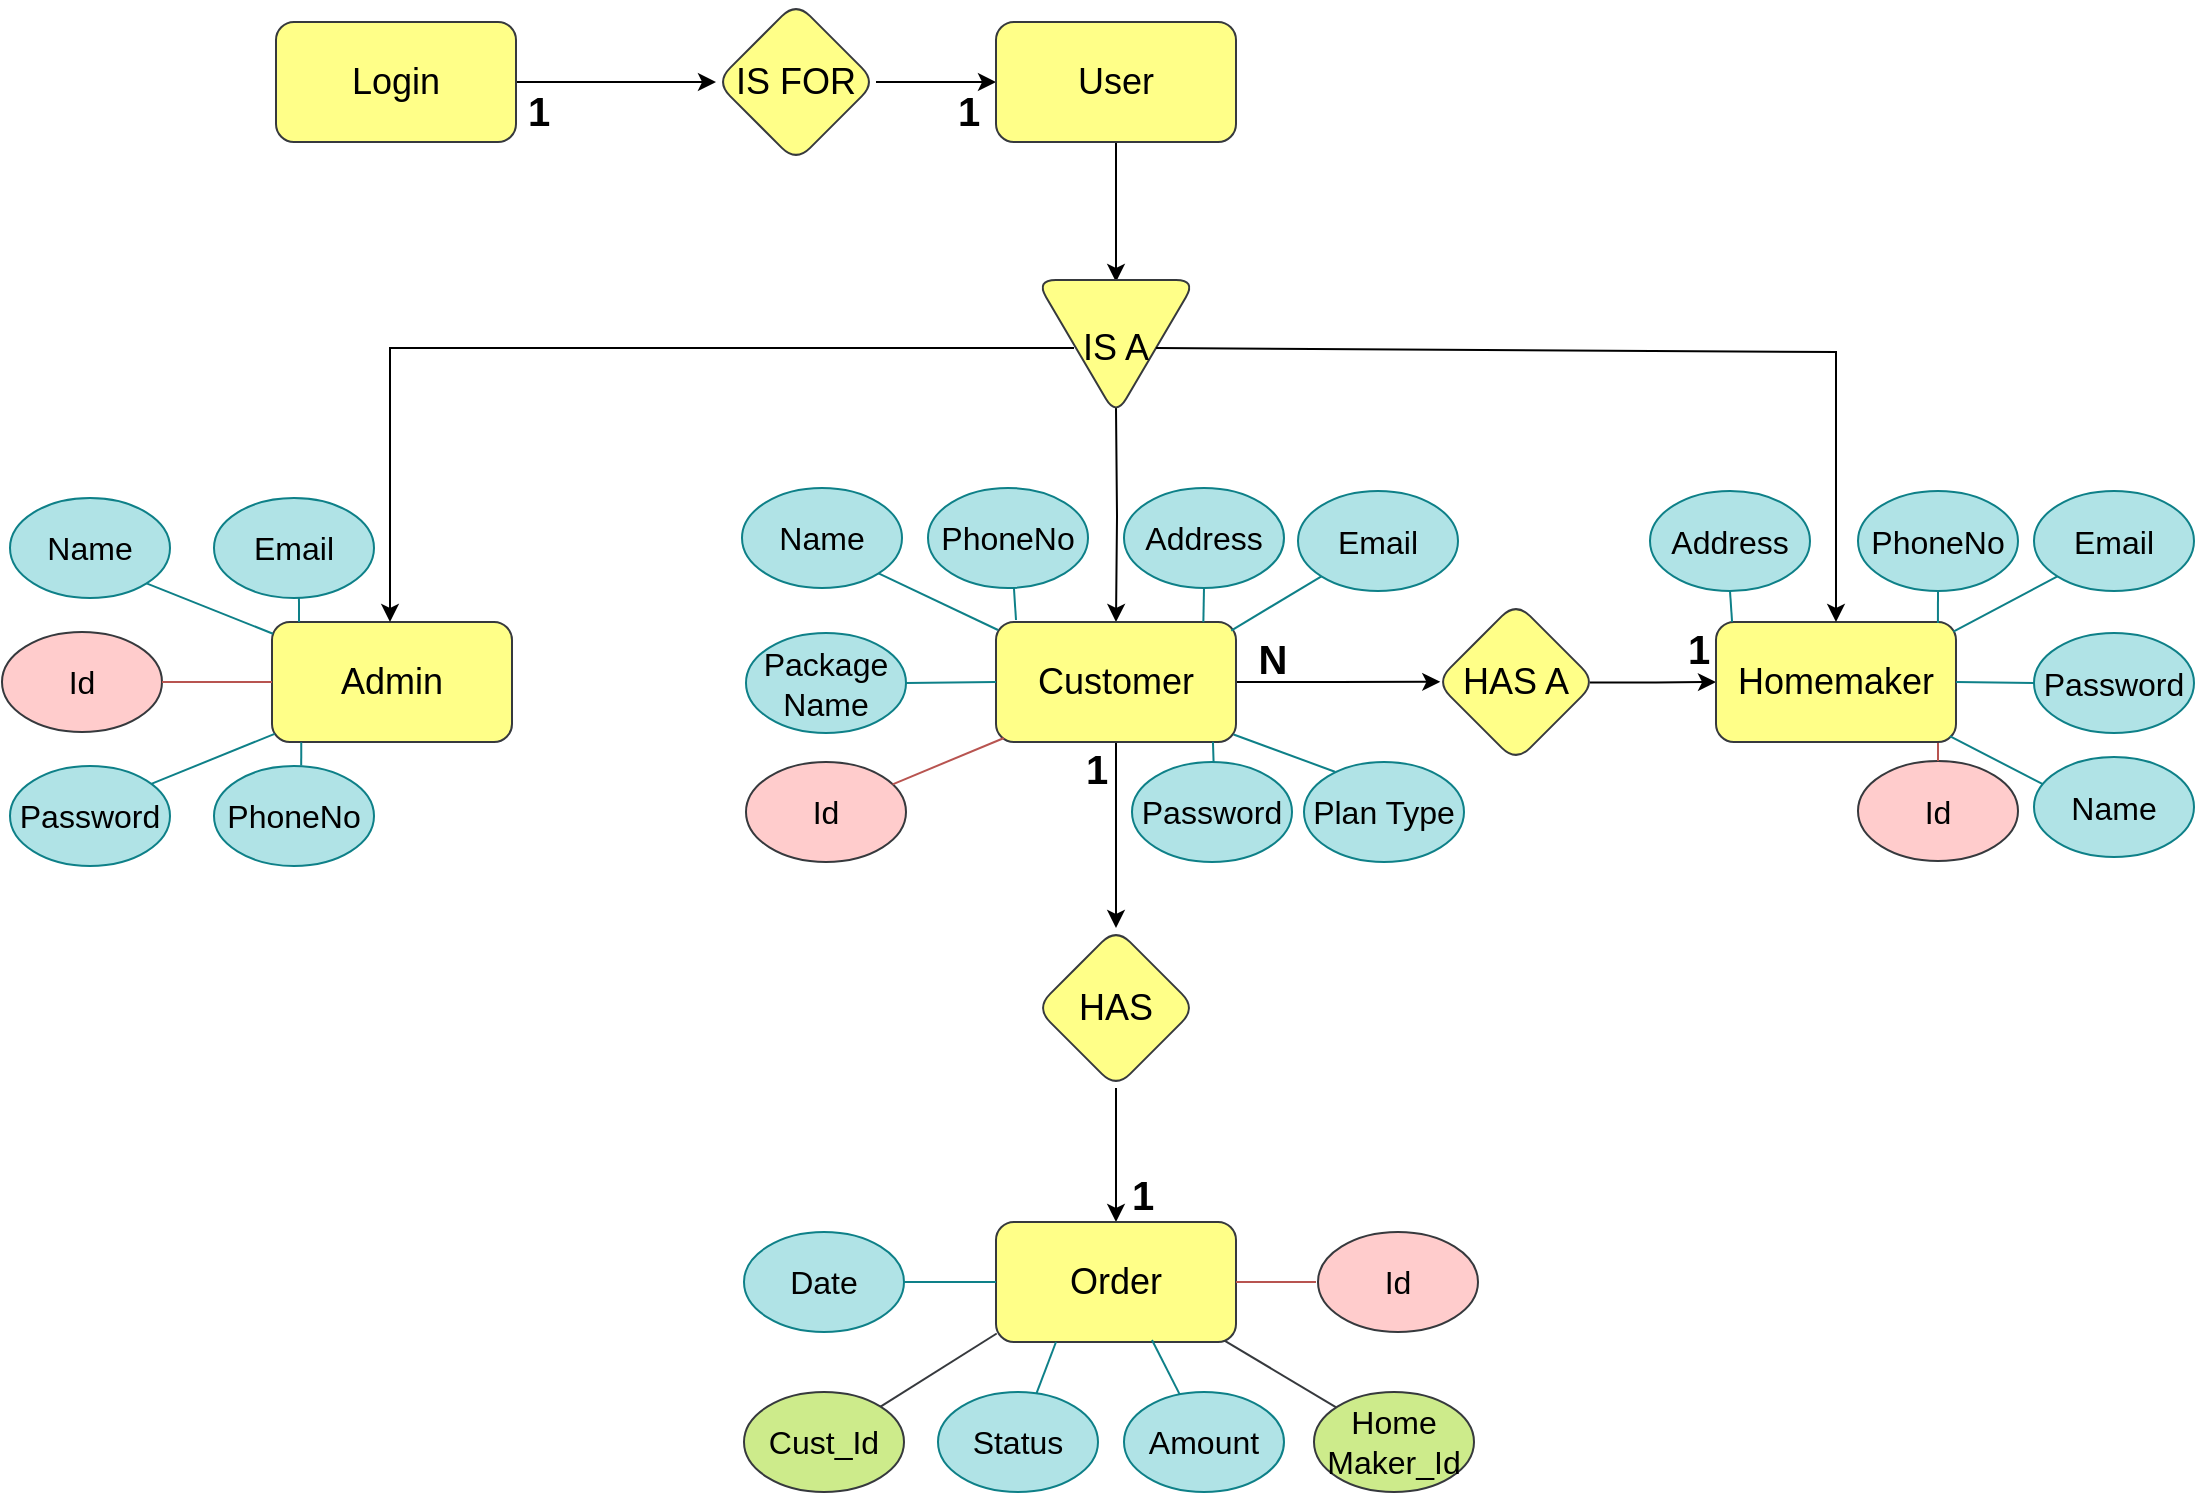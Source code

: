 <mxfile version="20.2.2" type="device" pages="2"><diagram id="JkXnstnetoSb2Hx8hrqR" name="Page-1"><mxGraphModel dx="2233" dy="-848" grid="1" gridSize="10" guides="1" tooltips="1" connect="1" arrows="1" fold="1" page="1" pageScale="1" pageWidth="1654" pageHeight="1169" background="none" math="0" shadow="0"><root><mxCell id="0"/><mxCell id="1" parent="0"/><mxCell id="N98dYamyLF4l_ct5gpq5-1" value="" style="edgeStyle=orthogonalEdgeStyle;rounded=0;orthogonalLoop=1;jettySize=auto;html=1;fontSize=18;" edge="1" parent="1" source="N98dYamyLF4l_ct5gpq5-2" target="N98dYamyLF4l_ct5gpq5-4"><mxGeometry relative="1" as="geometry"/></mxCell><mxCell id="N98dYamyLF4l_ct5gpq5-2" value="&lt;font style=&quot;font-size: 18px;&quot;&gt;Login&lt;/font&gt;" style="rounded=1;whiteSpace=wrap;html=1;fillColor=#ffff88;strokeColor=#36393d;" vertex="1" parent="1"><mxGeometry x="-1230" y="1374" width="120" height="60" as="geometry"/></mxCell><mxCell id="N98dYamyLF4l_ct5gpq5-3" value="" style="edgeStyle=orthogonalEdgeStyle;rounded=0;orthogonalLoop=1;jettySize=auto;html=1;fontSize=18;" edge="1" parent="1" source="N98dYamyLF4l_ct5gpq5-4" target="N98dYamyLF4l_ct5gpq5-6"><mxGeometry relative="1" as="geometry"/></mxCell><mxCell id="N98dYamyLF4l_ct5gpq5-4" value="&lt;font style=&quot;font-size: 18px;&quot;&gt;IS FOR&lt;/font&gt;" style="rhombus;whiteSpace=wrap;html=1;fillColor=#ffff88;strokeColor=#36393d;rounded=1;" vertex="1" parent="1"><mxGeometry x="-1010" y="1364" width="80" height="80" as="geometry"/></mxCell><mxCell id="N98dYamyLF4l_ct5gpq5-5" value="" style="edgeStyle=orthogonalEdgeStyle;rounded=0;orthogonalLoop=1;jettySize=auto;html=1;fontSize=18;" edge="1" parent="1" source="N98dYamyLF4l_ct5gpq5-6"><mxGeometry relative="1" as="geometry"><mxPoint x="-810" y="1504" as="targetPoint"/></mxGeometry></mxCell><mxCell id="N98dYamyLF4l_ct5gpq5-6" value="&lt;font style=&quot;font-size: 18px;&quot;&gt;User&lt;/font&gt;" style="whiteSpace=wrap;html=1;fillColor=#ffff88;strokeColor=#36393d;rounded=1;" vertex="1" parent="1"><mxGeometry x="-870" y="1374" width="120" height="60" as="geometry"/></mxCell><mxCell id="N98dYamyLF4l_ct5gpq5-7" value="" style="edgeStyle=orthogonalEdgeStyle;rounded=0;orthogonalLoop=1;jettySize=auto;html=1;fontSize=18;" edge="1" parent="1" target="N98dYamyLF4l_ct5gpq5-10"><mxGeometry relative="1" as="geometry"><mxPoint x="-810" y="1567" as="sourcePoint"/></mxGeometry></mxCell><mxCell id="N98dYamyLF4l_ct5gpq5-8" value="" style="edgeStyle=orthogonalEdgeStyle;rounded=0;orthogonalLoop=1;jettySize=auto;html=1;fontSize=18;entryX=0.027;entryY=0.499;entryDx=0;entryDy=0;entryPerimeter=0;" edge="1" parent="1" source="N98dYamyLF4l_ct5gpq5-10" target="N98dYamyLF4l_ct5gpq5-12"><mxGeometry relative="1" as="geometry"/></mxCell><mxCell id="N98dYamyLF4l_ct5gpq5-9" value="" style="edgeStyle=orthogonalEdgeStyle;rounded=0;orthogonalLoop=1;jettySize=auto;html=1;fontSize=18;" edge="1" parent="1" source="N98dYamyLF4l_ct5gpq5-10" target="N98dYamyLF4l_ct5gpq5-19"><mxGeometry relative="1" as="geometry"/></mxCell><mxCell id="N98dYamyLF4l_ct5gpq5-10" value="&lt;span style=&quot;font-size: 18px;&quot;&gt;Customer&lt;/span&gt;" style="whiteSpace=wrap;html=1;fillColor=#ffff88;strokeColor=#36393d;rounded=1;" vertex="1" parent="1"><mxGeometry x="-870" y="1674" width="120" height="60" as="geometry"/></mxCell><mxCell id="N98dYamyLF4l_ct5gpq5-11" value="" style="edgeStyle=orthogonalEdgeStyle;rounded=0;orthogonalLoop=1;jettySize=auto;html=1;fontSize=18;exitX=0.962;exitY=0.503;exitDx=0;exitDy=0;exitPerimeter=0;" edge="1" parent="1" source="N98dYamyLF4l_ct5gpq5-12" target="N98dYamyLF4l_ct5gpq5-13"><mxGeometry relative="1" as="geometry"/></mxCell><mxCell id="N98dYamyLF4l_ct5gpq5-12" value="&lt;span style=&quot;font-size: 18px;&quot;&gt;HAS A&lt;/span&gt;" style="rhombus;whiteSpace=wrap;html=1;fillColor=#ffff88;strokeColor=#36393d;rounded=1;" vertex="1" parent="1"><mxGeometry x="-650" y="1664" width="80" height="80" as="geometry"/></mxCell><mxCell id="N98dYamyLF4l_ct5gpq5-13" value="&lt;span style=&quot;font-size: 18px;&quot;&gt;Homemaker&lt;/span&gt;" style="whiteSpace=wrap;html=1;fillColor=#ffff88;strokeColor=#36393d;rounded=1;" vertex="1" parent="1"><mxGeometry x="-510" y="1674" width="120" height="60" as="geometry"/></mxCell><mxCell id="N98dYamyLF4l_ct5gpq5-14" value="&lt;font style=&quot;font-size: 18px;&quot;&gt;Admin&lt;/font&gt;" style="rounded=1;whiteSpace=wrap;html=1;fillColor=#ffff88;strokeColor=#36393d;" vertex="1" parent="1"><mxGeometry x="-1232" y="1674" width="120" height="60" as="geometry"/></mxCell><mxCell id="N98dYamyLF4l_ct5gpq5-15" value="&lt;div style=&quot;text-align: justify;&quot;&gt;&lt;span style=&quot;font-size: 18px; background-color: initial;&quot;&gt;IS A&lt;/span&gt;&lt;/div&gt;" style="triangle;whiteSpace=wrap;html=1;fontSize=12;direction=south;fillColor=#ffff88;strokeColor=#36393d;rounded=1;align=center;" vertex="1" parent="1"><mxGeometry x="-850" y="1503" width="80" height="68" as="geometry"/></mxCell><mxCell id="N98dYamyLF4l_ct5gpq5-16" value="" style="endArrow=classic;html=1;rounded=0;fontSize=18;entryX=0.5;entryY=0;entryDx=0;entryDy=0;exitX=0.5;exitY=1;exitDx=0;exitDy=0;" edge="1" parent="1"><mxGeometry width="50" height="50" relative="1" as="geometry"><mxPoint x="-831" y="1537" as="sourcePoint"/><mxPoint x="-1173" y="1674" as="targetPoint"/><Array as="points"><mxPoint x="-1173" y="1537"/></Array></mxGeometry></mxCell><mxCell id="N98dYamyLF4l_ct5gpq5-17" value="" style="endArrow=classic;html=1;rounded=0;fontSize=18;exitX=0.5;exitY=0;exitDx=0;exitDy=0;entryX=0.5;entryY=0;entryDx=0;entryDy=0;" edge="1" parent="1" source="N98dYamyLF4l_ct5gpq5-15" target="N98dYamyLF4l_ct5gpq5-13"><mxGeometry width="50" height="50" relative="1" as="geometry"><mxPoint x="-831" y="1678" as="sourcePoint"/><mxPoint x="-440" y="1672" as="targetPoint"/><Array as="points"><mxPoint x="-450" y="1539"/></Array></mxGeometry></mxCell><mxCell id="N98dYamyLF4l_ct5gpq5-18" value="" style="edgeStyle=orthogonalEdgeStyle;rounded=0;orthogonalLoop=1;jettySize=auto;html=1;fontSize=18;" edge="1" parent="1" source="N98dYamyLF4l_ct5gpq5-19" target="N98dYamyLF4l_ct5gpq5-20"><mxGeometry relative="1" as="geometry"/></mxCell><mxCell id="N98dYamyLF4l_ct5gpq5-19" value="&lt;span style=&quot;font-size: 18px;&quot;&gt;HAS&lt;/span&gt;" style="rhombus;whiteSpace=wrap;html=1;fillColor=#ffff88;strokeColor=#36393d;rounded=1;" vertex="1" parent="1"><mxGeometry x="-850" y="1827" width="80" height="80" as="geometry"/></mxCell><mxCell id="N98dYamyLF4l_ct5gpq5-20" value="&lt;span style=&quot;font-size: 18px;&quot;&gt;Order&lt;/span&gt;" style="whiteSpace=wrap;html=1;fillColor=#ffff88;strokeColor=#36393d;rounded=1;" vertex="1" parent="1"><mxGeometry x="-870" y="1974" width="120" height="60" as="geometry"/></mxCell><mxCell id="N98dYamyLF4l_ct5gpq5-21" value="Name" style="ellipse;whiteSpace=wrap;html=1;fontSize=16;fillColor=#b0e3e6;strokeColor=#0e8088;fillStyle=solid;" vertex="1" parent="1"><mxGeometry x="-1363" y="1612" width="80" height="50" as="geometry"/></mxCell><mxCell id="N98dYamyLF4l_ct5gpq5-22" value="Password" style="ellipse;whiteSpace=wrap;html=1;fontSize=16;fillColor=#b0e3e6;strokeColor=#0e8088;fillStyle=solid;" vertex="1" parent="1"><mxGeometry x="-1363" y="1746" width="80" height="50" as="geometry"/></mxCell><mxCell id="N98dYamyLF4l_ct5gpq5-23" value="Id" style="ellipse;whiteSpace=wrap;html=1;fontSize=16;fillColor=#ffcccc;strokeColor=#36393d;" vertex="1" parent="1"><mxGeometry x="-1367" y="1679" width="80" height="50" as="geometry"/></mxCell><mxCell id="N98dYamyLF4l_ct5gpq5-24" value="PhoneNo" style="ellipse;whiteSpace=wrap;html=1;fontSize=16;fillColor=#b0e3e6;strokeColor=#0e8088;fillStyle=solid;" vertex="1" parent="1"><mxGeometry x="-1261" y="1746" width="80" height="50" as="geometry"/></mxCell><mxCell id="N98dYamyLF4l_ct5gpq5-25" value="Email" style="ellipse;whiteSpace=wrap;html=1;fontSize=16;fillColor=#b0e3e6;strokeColor=#0e8088;fillStyle=solid;" vertex="1" parent="1"><mxGeometry x="-1261" y="1612" width="80" height="50" as="geometry"/></mxCell><mxCell id="N98dYamyLF4l_ct5gpq5-26" value="" style="endArrow=none;html=1;rounded=0;fontSize=12;startSize=14;endSize=14;exitX=1;exitY=0.5;exitDx=0;exitDy=0;strokeColor=#b85450;fillColor=#f8cecc;gradientColor=#ea6b66;entryX=0;entryY=0.5;entryDx=0;entryDy=0;" edge="1" parent="1" source="N98dYamyLF4l_ct5gpq5-23" target="N98dYamyLF4l_ct5gpq5-14"><mxGeometry width="50" height="50" relative="1" as="geometry"><mxPoint x="-1272" y="1704" as="sourcePoint"/><mxPoint x="-1234" y="1703" as="targetPoint"/><Array as="points"/></mxGeometry></mxCell><mxCell id="N98dYamyLF4l_ct5gpq5-27" value="" style="endArrow=none;html=1;rounded=0;fontSize=12;startSize=14;endSize=14;entryX=0.883;entryY=0.179;entryDx=0;entryDy=0;fillColor=#b0e3e6;strokeColor=#0e8088;entryPerimeter=0;exitX=0.011;exitY=0.932;exitDx=0;exitDy=0;exitPerimeter=0;" edge="1" parent="1" source="N98dYamyLF4l_ct5gpq5-14" target="N98dYamyLF4l_ct5gpq5-22"><mxGeometry width="50" height="50" relative="1" as="geometry"><mxPoint x="-1273.32" y="1732.58" as="sourcePoint"/><mxPoint x="-1093" y="1707" as="targetPoint"/><Array as="points"/></mxGeometry></mxCell><mxCell id="N98dYamyLF4l_ct5gpq5-28" value="" style="endArrow=none;html=1;rounded=0;fontSize=12;startSize=14;endSize=14;exitX=1;exitY=1;exitDx=0;exitDy=0;entryX=0.004;entryY=0.098;entryDx=0;entryDy=0;fillColor=#b0e3e6;strokeColor=#0e8088;entryPerimeter=0;" edge="1" parent="1" source="N98dYamyLF4l_ct5gpq5-21" target="N98dYamyLF4l_ct5gpq5-14"><mxGeometry width="50" height="50" relative="1" as="geometry"><mxPoint x="-1334" y="1682" as="sourcePoint"/><mxPoint x="-1274" y="1682.0" as="targetPoint"/><Array as="points"/></mxGeometry></mxCell><mxCell id="N98dYamyLF4l_ct5gpq5-29" value="" style="endArrow=none;html=1;rounded=0;fontSize=12;startSize=14;endSize=14;exitX=0.531;exitY=0.999;exitDx=0;exitDy=0;fillColor=#b0e3e6;strokeColor=#0e8088;entryX=0.196;entryY=0.006;entryDx=0;entryDy=0;entryPerimeter=0;exitPerimeter=0;" edge="1" parent="1" source="N98dYamyLF4l_ct5gpq5-25"><mxGeometry width="50" height="50" relative="1" as="geometry"><mxPoint x="-1230" y="1659.64" as="sourcePoint"/><mxPoint x="-1218.48" y="1674" as="targetPoint"/><Array as="points"/></mxGeometry></mxCell><mxCell id="N98dYamyLF4l_ct5gpq5-30" value="" style="endArrow=none;html=1;rounded=0;fontSize=12;startSize=14;endSize=14;exitX=0.122;exitY=1.003;exitDx=0;exitDy=0;fillColor=#b0e3e6;strokeColor=#0e8088;exitPerimeter=0;entryX=0.545;entryY=-0.006;entryDx=0;entryDy=0;entryPerimeter=0;" edge="1" parent="1" source="N98dYamyLF4l_ct5gpq5-14" target="N98dYamyLF4l_ct5gpq5-24"><mxGeometry width="50" height="50" relative="1" as="geometry"><mxPoint x="-1211.44" y="1736.48" as="sourcePoint"/><mxPoint x="-1218" y="1745" as="targetPoint"/></mxGeometry></mxCell><mxCell id="N98dYamyLF4l_ct5gpq5-31" value="Date" style="ellipse;whiteSpace=wrap;html=1;fontSize=16;fillColor=#b0e3e6;strokeColor=#0e8088;" vertex="1" parent="1"><mxGeometry x="-996" y="1979" width="80" height="50" as="geometry"/></mxCell><mxCell id="N98dYamyLF4l_ct5gpq5-32" value="Id" style="ellipse;whiteSpace=wrap;html=1;fontSize=16;fillColor=#ffcccc;strokeColor=#36393d;" vertex="1" parent="1"><mxGeometry x="-709" y="1979" width="80" height="50" as="geometry"/></mxCell><mxCell id="N98dYamyLF4l_ct5gpq5-33" value="Home Maker_Id" style="ellipse;whiteSpace=wrap;html=1;fontSize=16;fillColor=#cdeb8b;strokeColor=#36393d;" vertex="1" parent="1"><mxGeometry x="-711" y="2059" width="80" height="50" as="geometry"/></mxCell><mxCell id="N98dYamyLF4l_ct5gpq5-34" value="Status" style="ellipse;whiteSpace=wrap;html=1;fontSize=16;fillColor=#b0e3e6;strokeColor=#0e8088;" vertex="1" parent="1"><mxGeometry x="-899" y="2059" width="80" height="50" as="geometry"/></mxCell><mxCell id="N98dYamyLF4l_ct5gpq5-35" value="Amount" style="ellipse;whiteSpace=wrap;html=1;fontSize=16;fillColor=#b0e3e6;strokeColor=#0e8088;" vertex="1" parent="1"><mxGeometry x="-806" y="2059" width="80" height="50" as="geometry"/></mxCell><mxCell id="N98dYamyLF4l_ct5gpq5-36" value="Cust_Id" style="ellipse;whiteSpace=wrap;html=1;fontSize=16;fillColor=#cdeb8b;strokeColor=#36393d;" vertex="1" parent="1"><mxGeometry x="-996" y="2059" width="80" height="50" as="geometry"/></mxCell><mxCell id="N98dYamyLF4l_ct5gpq5-37" value="" style="endArrow=none;html=1;rounded=0;fontSize=12;startSize=14;endSize=14;strokeColor=#b85450;fillColor=#f8cecc;gradientColor=#ea6b66;" edge="1" parent="1"><mxGeometry width="50" height="50" relative="1" as="geometry"><mxPoint x="-710" y="2004" as="sourcePoint"/><mxPoint x="-750" y="2004" as="targetPoint"/><Array as="points"/></mxGeometry></mxCell><mxCell id="N98dYamyLF4l_ct5gpq5-38" value="" style="endArrow=none;html=1;rounded=0;fontSize=12;startSize=14;endSize=14;exitX=0.952;exitY=0.988;exitDx=0;exitDy=0;exitPerimeter=0;fillColor=#cdeb8b;strokeColor=#36393d;" edge="1" parent="1" source="N98dYamyLF4l_ct5gpq5-20" target="N98dYamyLF4l_ct5gpq5-33"><mxGeometry width="50" height="50" relative="1" as="geometry"><mxPoint x="-762.12" y="2032.68" as="sourcePoint"/><mxPoint x="-689" y="2005.0" as="targetPoint"/><Array as="points"/></mxGeometry></mxCell><mxCell id="N98dYamyLF4l_ct5gpq5-39" value="" style="endArrow=none;html=1;rounded=0;fontSize=12;startSize=14;endSize=14;exitX=1;exitY=0.5;exitDx=0;exitDy=0;entryX=0;entryY=0.5;entryDx=0;entryDy=0;fillColor=#b0e3e6;strokeColor=#0e8088;" edge="1" parent="1" source="N98dYamyLF4l_ct5gpq5-31"><mxGeometry width="50" height="50" relative="1" as="geometry"><mxPoint x="-941.497" y="1962.54" as="sourcePoint"/><mxPoint x="-870" y="2004" as="targetPoint"/><Array as="points"/></mxGeometry></mxCell><mxCell id="N98dYamyLF4l_ct5gpq5-40" value="" style="endArrow=none;html=1;rounded=0;fontSize=12;startSize=14;endSize=14;exitX=1;exitY=0;exitDx=0;exitDy=0;fillColor=#cdeb8b;strokeColor=#36393d;entryX=0.003;entryY=0.929;entryDx=0;entryDy=0;entryPerimeter=0;" edge="1" parent="1" source="N98dYamyLF4l_ct5gpq5-36" target="N98dYamyLF4l_ct5gpq5-20"><mxGeometry width="50" height="50" relative="1" as="geometry"><mxPoint x="-821.549" y="1935.573" as="sourcePoint"/><mxPoint x="-874.68" y="2033.4" as="targetPoint"/><Array as="points"/></mxGeometry></mxCell><mxCell id="N98dYamyLF4l_ct5gpq5-41" value="" style="endArrow=none;html=1;rounded=0;fontSize=12;startSize=14;endSize=14;fillColor=#b0e3e6;strokeColor=#0e8088;exitX=0.25;exitY=1;exitDx=0;exitDy=0;" edge="1" parent="1" source="N98dYamyLF4l_ct5gpq5-20" target="N98dYamyLF4l_ct5gpq5-34"><mxGeometry width="50" height="50" relative="1" as="geometry"><mxPoint x="-841.8" y="2036.1" as="sourcePoint"/><mxPoint x="-785" y="1924" as="targetPoint"/></mxGeometry></mxCell><mxCell id="N98dYamyLF4l_ct5gpq5-42" value="" style="endArrow=none;html=1;rounded=0;fontSize=12;startSize=14;endSize=14;exitX=0.65;exitY=0.983;exitDx=0;exitDy=0;exitPerimeter=0;fillColor=#b0e3e6;strokeColor=#0e8088;" edge="1" parent="1" target="N98dYamyLF4l_ct5gpq5-35"><mxGeometry width="50" height="50" relative="1" as="geometry"><mxPoint x="-792.0" y="2032.98" as="sourcePoint"/><mxPoint x="-800" y="1954" as="targetPoint"/></mxGeometry></mxCell><mxCell id="N98dYamyLF4l_ct5gpq5-43" value="Name" style="ellipse;whiteSpace=wrap;html=1;fontSize=16;fillColor=#b0e3e6;strokeColor=#0e8088;" vertex="1" parent="1"><mxGeometry x="-351" y="1741.5" width="80" height="50" as="geometry"/></mxCell><mxCell id="N98dYamyLF4l_ct5gpq5-44" value="Password" style="ellipse;whiteSpace=wrap;html=1;fontSize=16;fillColor=#b0e3e6;strokeColor=#0e8088;" vertex="1" parent="1"><mxGeometry x="-351" y="1679.5" width="80" height="50" as="geometry"/></mxCell><mxCell id="N98dYamyLF4l_ct5gpq5-45" value="Id" style="ellipse;whiteSpace=wrap;html=1;fontSize=16;fillColor=#ffcccc;strokeColor=#36393d;" vertex="1" parent="1"><mxGeometry x="-439" y="1743.5" width="80" height="50" as="geometry"/></mxCell><mxCell id="N98dYamyLF4l_ct5gpq5-46" value="PhoneNo" style="ellipse;whiteSpace=wrap;html=1;fontSize=16;fillColor=#b0e3e6;strokeColor=#0e8088;" vertex="1" parent="1"><mxGeometry x="-439" y="1608.5" width="80" height="50" as="geometry"/></mxCell><mxCell id="N98dYamyLF4l_ct5gpq5-47" value="Email" style="ellipse;whiteSpace=wrap;html=1;fontSize=16;fillColor=#b0e3e6;strokeColor=#0e8088;" vertex="1" parent="1"><mxGeometry x="-351" y="1608.5" width="80" height="50" as="geometry"/></mxCell><mxCell id="N98dYamyLF4l_ct5gpq5-48" value="" style="endArrow=none;html=1;rounded=0;fontSize=12;startSize=14;endSize=14;fillColor=#f8cecc;gradientColor=#ea6b66;strokeColor=#b85450;" edge="1" parent="1" source="N98dYamyLF4l_ct5gpq5-45"><mxGeometry width="50" height="50" relative="1" as="geometry"><mxPoint x="-555" y="1753.5" as="sourcePoint"/><mxPoint x="-399.0" y="1734.5" as="targetPoint"/><Array as="points"/></mxGeometry></mxCell><mxCell id="N98dYamyLF4l_ct5gpq5-49" value="" style="endArrow=none;html=1;rounded=0;fontSize=12;startSize=14;endSize=14;exitX=1;exitY=0.5;exitDx=0;exitDy=0;entryX=0;entryY=0.5;entryDx=0;entryDy=0;fillColor=#b0e3e6;strokeColor=#0e8088;exitPerimeter=0;" edge="1" parent="1" source="N98dYamyLF4l_ct5gpq5-13" target="N98dYamyLF4l_ct5gpq5-44"><mxGeometry width="50" height="50" relative="1" as="geometry"><mxPoint x="-389" y="1704.5" as="sourcePoint"/><mxPoint x="-329" y="1704.5" as="targetPoint"/><Array as="points"/></mxGeometry></mxCell><mxCell id="N98dYamyLF4l_ct5gpq5-50" value="" style="endArrow=none;html=1;rounded=0;fontSize=12;startSize=14;endSize=14;exitX=0.055;exitY=0.271;exitDx=0;exitDy=0;fillColor=#b0e3e6;strokeColor=#0e8088;exitPerimeter=0;entryX=0.974;entryY=0.96;entryDx=0;entryDy=0;entryPerimeter=0;" edge="1" parent="1" source="N98dYamyLF4l_ct5gpq5-43"><mxGeometry width="50" height="50" relative="1" as="geometry"><mxPoint x="-570" y="1679.5" as="sourcePoint"/><mxPoint x="-393.12" y="1731.1" as="targetPoint"/><Array as="points"/></mxGeometry></mxCell><mxCell id="N98dYamyLF4l_ct5gpq5-51" value="" style="endArrow=none;html=1;rounded=0;fontSize=12;startSize=14;endSize=14;exitX=0;exitY=1;exitDx=0;exitDy=0;entryX=0.989;entryY=0.08;entryDx=0;entryDy=0;fillColor=#b0e3e6;strokeColor=#0e8088;entryPerimeter=0;" edge="1" parent="1" source="N98dYamyLF4l_ct5gpq5-47" target="N98dYamyLF4l_ct5gpq5-13"><mxGeometry width="50" height="50" relative="1" as="geometry"><mxPoint x="-461.549" y="1635.073" as="sourcePoint"/><mxPoint x="-390" y="1678.5" as="targetPoint"/><Array as="points"/></mxGeometry></mxCell><mxCell id="N98dYamyLF4l_ct5gpq5-52" value="" style="endArrow=none;html=1;rounded=0;fontSize=12;startSize=14;endSize=14;entryX=0.5;entryY=1;entryDx=0;entryDy=0;exitX=0.883;exitY=0.017;exitDx=0;exitDy=0;exitPerimeter=0;fillColor=#b0e3e6;strokeColor=#0e8088;" edge="1" parent="1" target="N98dYamyLF4l_ct5gpq5-46"><mxGeometry width="50" height="50" relative="1" as="geometry"><mxPoint x="-399.04" y="1674.52" as="sourcePoint"/><mxPoint x="-420" y="1623.5" as="targetPoint"/></mxGeometry></mxCell><mxCell id="N98dYamyLF4l_ct5gpq5-53" value="Address" style="ellipse;whiteSpace=wrap;html=1;fontSize=16;fillColor=#b0e3e6;strokeColor=#0e8088;" vertex="1" parent="1"><mxGeometry x="-543" y="1608.5" width="80" height="50" as="geometry"/></mxCell><mxCell id="N98dYamyLF4l_ct5gpq5-54" value="" style="endArrow=none;html=1;rounded=0;fontSize=12;startSize=14;endSize=14;entryX=0.5;entryY=1;entryDx=0;entryDy=0;exitX=0.067;exitY=0;exitDx=0;exitDy=0;exitPerimeter=0;fillColor=#b0e3e6;strokeColor=#0e8088;" edge="1" parent="1" source="N98dYamyLF4l_ct5gpq5-13" target="N98dYamyLF4l_ct5gpq5-53"><mxGeometry width="50" height="50" relative="1" as="geometry"><mxPoint x="-498" y="1674.52" as="sourcePoint"/><mxPoint x="-497.96" y="1643.5" as="targetPoint"/></mxGeometry></mxCell><mxCell id="N98dYamyLF4l_ct5gpq5-55" value="&lt;b&gt;&lt;font style=&quot;font-size: 20px;&quot;&gt;1&lt;/font&gt;&lt;/b&gt;" style="text;html=1;align=center;verticalAlign=middle;resizable=0;points=[];autosize=1;strokeColor=none;fillColor=none;fontSize=18;fontFamily=Helvetica;fontColor=default;" vertex="1" parent="1"><mxGeometry x="-534" y="1669.5" width="29" height="37" as="geometry"/></mxCell><mxCell id="N98dYamyLF4l_ct5gpq5-56" value="Name" style="ellipse;whiteSpace=wrap;html=1;fontSize=16;fillColor=#b0e3e6;strokeColor=#0e8088;" vertex="1" parent="1"><mxGeometry x="-997" y="1607" width="80" height="50" as="geometry"/></mxCell><mxCell id="N98dYamyLF4l_ct5gpq5-57" value="Password" style="ellipse;whiteSpace=wrap;html=1;fontSize=16;fillColor=#b0e3e6;strokeColor=#0e8088;" vertex="1" parent="1"><mxGeometry x="-802" y="1744" width="80" height="50" as="geometry"/></mxCell><mxCell id="N98dYamyLF4l_ct5gpq5-58" value="Id" style="ellipse;whiteSpace=wrap;html=1;fontSize=16;fillColor=#ffcccc;strokeColor=#36393d;" vertex="1" parent="1"><mxGeometry x="-995" y="1744" width="80" height="50" as="geometry"/></mxCell><mxCell id="N98dYamyLF4l_ct5gpq5-59" value="PhoneNo" style="ellipse;whiteSpace=wrap;html=1;fontSize=16;fillColor=#b0e3e6;strokeColor=#0e8088;" vertex="1" parent="1"><mxGeometry x="-904" y="1607" width="80" height="50" as="geometry"/></mxCell><mxCell id="N98dYamyLF4l_ct5gpq5-60" value="Email" style="ellipse;whiteSpace=wrap;html=1;fontSize=16;fillColor=#b0e3e6;strokeColor=#0e8088;" vertex="1" parent="1"><mxGeometry x="-719" y="1608.5" width="80" height="50" as="geometry"/></mxCell><mxCell id="N98dYamyLF4l_ct5gpq5-61" value="" style="endArrow=none;html=1;rounded=0;fontSize=12;startSize=14;endSize=14;strokeColor=#b85450;fillColor=#f8cecc;gradientColor=#ea6b66;" edge="1" parent="1" source="N98dYamyLF4l_ct5gpq5-58"><mxGeometry width="50" height="50" relative="1" as="geometry"><mxPoint x="-915" y="1752" as="sourcePoint"/><mxPoint x="-866" y="1732" as="targetPoint"/><Array as="points"/></mxGeometry></mxCell><mxCell id="N98dYamyLF4l_ct5gpq5-62" value="" style="endArrow=none;html=1;rounded=0;fontSize=12;startSize=14;endSize=14;entryX=0.51;entryY=0.008;entryDx=0;entryDy=0;exitX=0.904;exitY=0.998;exitDx=0;exitDy=0;fillColor=#b0e3e6;strokeColor=#0e8088;entryPerimeter=0;exitPerimeter=0;" edge="1" parent="1" source="N98dYamyLF4l_ct5gpq5-10" target="N98dYamyLF4l_ct5gpq5-57"><mxGeometry width="50" height="50" relative="1" as="geometry"><mxPoint x="-775" y="1732" as="sourcePoint"/><mxPoint x="-684" y="1703" as="targetPoint"/><Array as="points"/></mxGeometry></mxCell><mxCell id="N98dYamyLF4l_ct5gpq5-63" value="" style="endArrow=none;html=1;rounded=0;fontSize=12;startSize=14;endSize=14;exitX=1;exitY=1;exitDx=0;exitDy=0;fillColor=#b0e3e6;strokeColor=#0e8088;" edge="1" parent="1" source="N98dYamyLF4l_ct5gpq5-56"><mxGeometry width="50" height="50" relative="1" as="geometry"><mxPoint x="-925" y="1678" as="sourcePoint"/><mxPoint x="-869" y="1678" as="targetPoint"/><Array as="points"/></mxGeometry></mxCell><mxCell id="N98dYamyLF4l_ct5gpq5-64" value="" style="endArrow=none;html=1;rounded=0;fontSize=12;startSize=14;endSize=14;exitX=0;exitY=1;exitDx=0;exitDy=0;entryX=0.98;entryY=0.071;entryDx=0;entryDy=0;fillColor=#b0e3e6;strokeColor=#0e8088;entryPerimeter=0;" edge="1" parent="1" source="N98dYamyLF4l_ct5gpq5-60" target="N98dYamyLF4l_ct5gpq5-10"><mxGeometry width="50" height="50" relative="1" as="geometry"><mxPoint x="-816.549" y="1633.573" as="sourcePoint"/><mxPoint x="-745" y="1677" as="targetPoint"/><Array as="points"/></mxGeometry></mxCell><mxCell id="N98dYamyLF4l_ct5gpq5-65" value="" style="endArrow=none;html=1;rounded=0;fontSize=12;startSize=14;endSize=14;entryX=0.537;entryY=1;entryDx=0;entryDy=0;fillColor=#b0e3e6;strokeColor=#0e8088;entryPerimeter=0;" edge="1" parent="1" target="N98dYamyLF4l_ct5gpq5-59"><mxGeometry width="50" height="50" relative="1" as="geometry"><mxPoint x="-860" y="1673" as="sourcePoint"/><mxPoint x="-780" y="1622" as="targetPoint"/></mxGeometry></mxCell><mxCell id="N98dYamyLF4l_ct5gpq5-66" value="" style="endArrow=none;html=1;rounded=0;fontSize=12;startSize=14;endSize=14;exitX=0.5;exitY=1;exitDx=0;exitDy=0;entryX=0.864;entryY=0.001;entryDx=0;entryDy=0;fillColor=#b0e3e6;strokeColor=#0e8088;entryPerimeter=0;" edge="1" parent="1" source="N98dYamyLF4l_ct5gpq5-67" target="N98dYamyLF4l_ct5gpq5-10"><mxGeometry width="50" height="50" relative="1" as="geometry"><mxPoint x="-848.0" y="1638.02" as="sourcePoint"/><mxPoint x="-777.05" y="1672" as="targetPoint"/><Array as="points"/></mxGeometry></mxCell><mxCell id="N98dYamyLF4l_ct5gpq5-67" value="Address" style="ellipse;whiteSpace=wrap;html=1;fontSize=16;fillColor=#b0e3e6;strokeColor=#0e8088;" vertex="1" parent="1"><mxGeometry x="-806" y="1607" width="80" height="50" as="geometry"/></mxCell><mxCell id="N98dYamyLF4l_ct5gpq5-68" value="Package Name" style="ellipse;whiteSpace=wrap;html=1;fontSize=16;fillColor=#b0e3e6;strokeColor=#0e8088;" vertex="1" parent="1"><mxGeometry x="-995" y="1679.5" width="80" height="50" as="geometry"/></mxCell><mxCell id="N98dYamyLF4l_ct5gpq5-69" value="Plan Type" style="ellipse;whiteSpace=wrap;html=1;fontSize=16;fillColor=#b0e3e6;strokeColor=#0e8088;" vertex="1" parent="1"><mxGeometry x="-716" y="1744" width="80" height="50" as="geometry"/></mxCell><mxCell id="N98dYamyLF4l_ct5gpq5-70" value="" style="endArrow=none;html=1;rounded=0;fontSize=12;startSize=14;endSize=14;exitX=1;exitY=0.5;exitDx=0;exitDy=0;entryX=0;entryY=0.5;entryDx=0;entryDy=0;fillColor=#b0e3e6;strokeColor=#0e8088;" edge="1" parent="1" source="N98dYamyLF4l_ct5gpq5-68" target="N98dYamyLF4l_ct5gpq5-10"><mxGeometry width="50" height="50" relative="1" as="geometry"><mxPoint x="-936.581" y="1657.003" as="sourcePoint"/><mxPoint x="-865.12" y="1697.92" as="targetPoint"/><Array as="points"/></mxGeometry></mxCell><mxCell id="N98dYamyLF4l_ct5gpq5-71" value="" style="endArrow=none;html=1;rounded=0;fontSize=12;startSize=14;endSize=14;exitX=0.99;exitY=0.938;exitDx=0;exitDy=0;entryX=0.193;entryY=0.097;entryDx=0;entryDy=0;fillColor=#b0e3e6;strokeColor=#0e8088;exitPerimeter=0;entryPerimeter=0;" edge="1" parent="1" source="N98dYamyLF4l_ct5gpq5-10" target="N98dYamyLF4l_ct5gpq5-69"><mxGeometry width="50" height="50" relative="1" as="geometry"><mxPoint x="-747.64" y="1728.34" as="sourcePoint"/><mxPoint x="-642" y="1758.5" as="targetPoint"/><Array as="points"/></mxGeometry></mxCell><mxCell id="N98dYamyLF4l_ct5gpq5-72" value="&lt;b&gt;&lt;font style=&quot;font-size: 20px;&quot;&gt;1&lt;/font&gt;&lt;/b&gt;" style="text;html=1;align=center;verticalAlign=middle;resizable=0;points=[];autosize=1;strokeColor=none;fillColor=none;fontSize=18;fontFamily=Helvetica;fontColor=default;" vertex="1" parent="1"><mxGeometry x="-835" y="1729" width="29" height="37" as="geometry"/></mxCell><mxCell id="N98dYamyLF4l_ct5gpq5-73" value="&lt;font style=&quot;font-size: 20px;&quot;&gt;&lt;b style=&quot;&quot;&gt;N&lt;/b&gt;&lt;/font&gt;" style="text;html=1;align=center;verticalAlign=middle;resizable=0;points=[];autosize=1;strokeColor=none;fillColor=none;fontSize=18;fontFamily=Helvetica;fontColor=default;" vertex="1" parent="1"><mxGeometry x="-748" y="1674" width="32" height="37" as="geometry"/></mxCell><mxCell id="N98dYamyLF4l_ct5gpq5-74" value="&lt;b&gt;&lt;font style=&quot;font-size: 20px;&quot;&gt;1&lt;/font&gt;&lt;/b&gt;" style="text;html=1;align=center;verticalAlign=middle;resizable=0;points=[];autosize=1;strokeColor=none;fillColor=none;fontSize=18;fontFamily=Helvetica;fontColor=default;" vertex="1" parent="1"><mxGeometry x="-812" y="1942" width="29" height="37" as="geometry"/></mxCell><mxCell id="N98dYamyLF4l_ct5gpq5-75" value="&lt;b&gt;&lt;font style=&quot;font-size: 20px;&quot;&gt;1&lt;/font&gt;&lt;/b&gt;" style="text;html=1;align=center;verticalAlign=middle;resizable=0;points=[];autosize=1;strokeColor=none;fillColor=none;fontSize=18;fontFamily=Helvetica;fontColor=default;" vertex="1" parent="1"><mxGeometry x="-1114" y="1400" width="29" height="37" as="geometry"/></mxCell><mxCell id="N98dYamyLF4l_ct5gpq5-76" value="&lt;b&gt;&lt;font style=&quot;font-size: 20px;&quot;&gt;1&lt;/font&gt;&lt;/b&gt;" style="text;html=1;align=center;verticalAlign=middle;resizable=0;points=[];autosize=1;strokeColor=none;fillColor=none;fontSize=18;fontFamily=Helvetica;fontColor=default;" vertex="1" parent="1"><mxGeometry x="-899" y="1400" width="29" height="37" as="geometry"/></mxCell></root></mxGraphModel></diagram><diagram id="vUdFW_gXRHuDPnSaQKE5" name="Page-2"><mxGraphModel dx="3390" dy="964" grid="1" gridSize="10" guides="1" tooltips="1" connect="1" arrows="1" fold="1" page="1" pageScale="1" pageWidth="1654" pageHeight="1169" math="0" shadow="0"><root><mxCell id="0"/><mxCell id="1" parent="0"/><mxCell id="9s4ghmZELazp5h0auVeM-1" value="" style="edgeStyle=orthogonalEdgeStyle;rounded=0;orthogonalLoop=1;jettySize=auto;html=1;fontFamily=Helvetica;fontSize=16;fontColor=default;startArrow=none;startFill=0;endArrow=none;endFill=0;entryX=0.496;entryY=0.042;entryDx=0;entryDy=0;entryPerimeter=0;" edge="1" parent="1" source="9s4ghmZELazp5h0auVeM-3" target="9s4ghmZELazp5h0auVeM-57"><mxGeometry relative="1" as="geometry"/></mxCell><mxCell id="9s4ghmZELazp5h0auVeM-2" value="" style="edgeStyle=orthogonalEdgeStyle;rounded=0;orthogonalLoop=1;jettySize=auto;html=1;fontFamily=Helvetica;fontSize=16;fontColor=default;startArrow=none;startFill=0;endArrow=none;endFill=0;" edge="1" parent="1" source="9s4ghmZELazp5h0auVeM-3" target="9s4ghmZELazp5h0auVeM-60"><mxGeometry relative="1" as="geometry"/></mxCell><mxCell id="9s4ghmZELazp5h0auVeM-3" value="&lt;font style=&quot;font-size: 18px;&quot;&gt;Customer&lt;/font&gt;" style="rounded=1;whiteSpace=wrap;html=1;fillColor=#ffff88;strokeColor=#36393d;" vertex="1" parent="1"><mxGeometry x="-892" y="303" width="120" height="60" as="geometry"/></mxCell><mxCell id="9s4ghmZELazp5h0auVeM-4" value="Name" style="ellipse;whiteSpace=wrap;html=1;fontSize=16;fillColor=#b0e3e6;strokeColor=#0e8088;" vertex="1" parent="1"><mxGeometry x="-1032" y="223" width="80" height="50" as="geometry"/></mxCell><mxCell id="9s4ghmZELazp5h0auVeM-5" value="Password" style="ellipse;whiteSpace=wrap;html=1;fontSize=16;fillColor=#b0e3e6;strokeColor=#0e8088;" vertex="1" parent="1"><mxGeometry x="-821" y="392" width="80" height="50" as="geometry"/></mxCell><mxCell id="9s4ghmZELazp5h0auVeM-6" value="Id" style="ellipse;whiteSpace=wrap;html=1;fontSize=16;fillColor=#ffcccc;strokeColor=#36393d;" vertex="1" parent="1"><mxGeometry x="-1027" y="363" width="80" height="50" as="geometry"/></mxCell><mxCell id="9s4ghmZELazp5h0auVeM-7" value="PhoneNo" style="ellipse;whiteSpace=wrap;html=1;fontSize=16;fillColor=#b0e3e6;strokeColor=#0e8088;" vertex="1" parent="1"><mxGeometry x="-930" y="223" width="80" height="50" as="geometry"/></mxCell><mxCell id="9s4ghmZELazp5h0auVeM-8" value="Email" style="ellipse;whiteSpace=wrap;html=1;fontSize=16;fillColor=#b0e3e6;strokeColor=#0e8088;" vertex="1" parent="1"><mxGeometry x="-722" y="223" width="80" height="50" as="geometry"/></mxCell><mxCell id="9s4ghmZELazp5h0auVeM-9" value="" style="endArrow=none;html=1;rounded=0;fontSize=12;startSize=14;endSize=14;exitX=1;exitY=0.5;exitDx=0;exitDy=0;entryX=0.015;entryY=0.949;entryDx=0;entryDy=0;entryPerimeter=0;strokeColor=#b85450;fillColor=#f8cecc;gradientColor=#ea6b66;" edge="1" parent="1" source="9s4ghmZELazp5h0auVeM-6" target="9s4ghmZELazp5h0auVeM-3"><mxGeometry width="50" height="50" relative="1" as="geometry"><mxPoint x="-942" y="383" as="sourcePoint"/><mxPoint x="-892" y="333" as="targetPoint"/><Array as="points"/></mxGeometry></mxCell><mxCell id="9s4ghmZELazp5h0auVeM-10" value="" style="endArrow=none;html=1;rounded=0;fontSize=12;startSize=14;endSize=14;entryX=0.306;entryY=0.027;entryDx=0;entryDy=0;exitX=0.75;exitY=1;exitDx=0;exitDy=0;fillColor=#b0e3e6;strokeColor=#0e8088;entryPerimeter=0;" edge="1" parent="1" source="9s4ghmZELazp5h0auVeM-3" target="9s4ghmZELazp5h0auVeM-5"><mxGeometry width="50" height="50" relative="1" as="geometry"><mxPoint x="-771" y="363" as="sourcePoint"/><mxPoint x="-711" y="334.0" as="targetPoint"/><Array as="points"/></mxGeometry></mxCell><mxCell id="9s4ghmZELazp5h0auVeM-11" value="" style="endArrow=none;html=1;rounded=0;fontSize=12;startSize=14;endSize=14;exitX=1;exitY=1;exitDx=0;exitDy=0;entryX=0;entryY=0.5;entryDx=0;entryDy=0;fillColor=#b0e3e6;strokeColor=#0e8088;" edge="1" parent="1" source="9s4ghmZELazp5h0auVeM-4"><mxGeometry width="50" height="50" relative="1" as="geometry"><mxPoint x="-952" y="309.0" as="sourcePoint"/><mxPoint x="-892" y="309.0" as="targetPoint"/><Array as="points"/></mxGeometry></mxCell><mxCell id="9s4ghmZELazp5h0auVeM-12" value="" style="endArrow=none;html=1;rounded=0;fontSize=12;startSize=14;endSize=14;exitX=0;exitY=1;exitDx=0;exitDy=0;entryX=0;entryY=0.5;entryDx=0;entryDy=0;fillColor=#b0e3e6;strokeColor=#0e8088;" edge="1" parent="1" source="9s4ghmZELazp5h0auVeM-8"><mxGeometry width="50" height="50" relative="1" as="geometry"><mxPoint x="-843.549" y="264.573" as="sourcePoint"/><mxPoint x="-772" y="308" as="targetPoint"/><Array as="points"/></mxGeometry></mxCell><mxCell id="9s4ghmZELazp5h0auVeM-13" value="" style="endArrow=none;html=1;rounded=0;fontSize=12;startSize=14;endSize=14;entryX=0.5;entryY=1;entryDx=0;entryDy=0;fillColor=#b0e3e6;strokeColor=#0e8088;exitX=0.185;exitY=0.014;exitDx=0;exitDy=0;exitPerimeter=0;" edge="1" parent="1" source="9s4ghmZELazp5h0auVeM-3" target="9s4ghmZELazp5h0auVeM-7"><mxGeometry width="50" height="50" relative="1" as="geometry"><mxPoint x="-857" y="303" as="sourcePoint"/><mxPoint x="-807" y="253" as="targetPoint"/></mxGeometry></mxCell><mxCell id="9s4ghmZELazp5h0auVeM-14" value="&lt;font style=&quot;font-size: 18px;&quot;&gt;HomeMaker&lt;/font&gt;" style="rounded=1;whiteSpace=wrap;html=1;fillColor=#ffff88;strokeColor=#36393d;" vertex="1" parent="1"><mxGeometry x="-522" y="552" width="120" height="60" as="geometry"/></mxCell><mxCell id="9s4ghmZELazp5h0auVeM-15" value="Name" style="ellipse;whiteSpace=wrap;html=1;fontSize=16;fillColor=#b0e3e6;strokeColor=#0e8088;" vertex="1" parent="1"><mxGeometry x="-352" y="633" width="80" height="50" as="geometry"/></mxCell><mxCell id="9s4ghmZELazp5h0auVeM-16" value="Password" style="ellipse;whiteSpace=wrap;html=1;fontSize=16;fillColor=#b0e3e6;strokeColor=#0e8088;" vertex="1" parent="1"><mxGeometry x="-352" y="558" width="80" height="50" as="geometry"/></mxCell><mxCell id="9s4ghmZELazp5h0auVeM-17" value="Id" style="ellipse;whiteSpace=wrap;html=1;fontSize=16;fillColor=#ffcccc;strokeColor=#36393d;" vertex="1" parent="1"><mxGeometry x="-456" y="643" width="80" height="50" as="geometry"/></mxCell><mxCell id="9s4ghmZELazp5h0auVeM-18" value="PhoneNo" style="ellipse;whiteSpace=wrap;html=1;fontSize=16;fillColor=#b0e3e6;strokeColor=#0e8088;" vertex="1" parent="1"><mxGeometry x="-456" y="472" width="80" height="50" as="geometry"/></mxCell><mxCell id="9s4ghmZELazp5h0auVeM-19" value="Email" style="ellipse;whiteSpace=wrap;html=1;fontSize=16;fillColor=#b0e3e6;strokeColor=#0e8088;" vertex="1" parent="1"><mxGeometry x="-352" y="472" width="80" height="50" as="geometry"/></mxCell><mxCell id="9s4ghmZELazp5h0auVeM-20" value="" style="endArrow=none;html=1;rounded=0;fontSize=12;startSize=14;endSize=14;fillColor=#f8cecc;gradientColor=#ea6b66;strokeColor=#b85450;" edge="1" parent="1" source="9s4ghmZELazp5h0auVeM-17"><mxGeometry width="50" height="50" relative="1" as="geometry"><mxPoint x="-572" y="632" as="sourcePoint"/><mxPoint x="-416" y="613.0" as="targetPoint"/><Array as="points"/></mxGeometry></mxCell><mxCell id="9s4ghmZELazp5h0auVeM-21" value="" style="endArrow=none;html=1;rounded=0;fontSize=12;startSize=14;endSize=14;exitX=1;exitY=0.5;exitDx=0;exitDy=0;entryX=0;entryY=0.5;entryDx=0;entryDy=0;fillColor=#b0e3e6;strokeColor=#0e8088;" edge="1" parent="1" target="9s4ghmZELazp5h0auVeM-16"><mxGeometry width="50" height="50" relative="1" as="geometry"><mxPoint x="-401" y="583.0" as="sourcePoint"/><mxPoint x="-341" y="583.0" as="targetPoint"/><Array as="points"/></mxGeometry></mxCell><mxCell id="9s4ghmZELazp5h0auVeM-22" value="" style="endArrow=none;html=1;rounded=0;fontSize=12;startSize=14;endSize=14;exitX=0.055;exitY=0.271;exitDx=0;exitDy=0;fillColor=#b0e3e6;strokeColor=#0e8088;exitPerimeter=0;entryX=0.974;entryY=0.96;entryDx=0;entryDy=0;entryPerimeter=0;" edge="1" parent="1" source="9s4ghmZELazp5h0auVeM-15" target="9s4ghmZELazp5h0auVeM-14"><mxGeometry width="50" height="50" relative="1" as="geometry"><mxPoint x="-582" y="558.0" as="sourcePoint"/><mxPoint x="-396" y="613" as="targetPoint"/><Array as="points"/></mxGeometry></mxCell><mxCell id="9s4ghmZELazp5h0auVeM-23" value="" style="endArrow=none;html=1;rounded=0;fontSize=12;startSize=14;endSize=14;exitX=0;exitY=1;exitDx=0;exitDy=0;entryX=0;entryY=0.5;entryDx=0;entryDy=0;fillColor=#b0e3e6;strokeColor=#0e8088;" edge="1" parent="1" source="9s4ghmZELazp5h0auVeM-19"><mxGeometry width="50" height="50" relative="1" as="geometry"><mxPoint x="-473.549" y="513.573" as="sourcePoint"/><mxPoint x="-402" y="557" as="targetPoint"/><Array as="points"/></mxGeometry></mxCell><mxCell id="9s4ghmZELazp5h0auVeM-24" value="" style="endArrow=none;html=1;rounded=0;fontSize=12;startSize=14;endSize=14;entryX=0.5;entryY=1;entryDx=0;entryDy=0;exitX=0.883;exitY=0.017;exitDx=0;exitDy=0;exitPerimeter=0;fillColor=#b0e3e6;strokeColor=#0e8088;" edge="1" parent="1" source="9s4ghmZELazp5h0auVeM-14" target="9s4ghmZELazp5h0auVeM-18"><mxGeometry width="50" height="50" relative="1" as="geometry"><mxPoint x="-487" y="552" as="sourcePoint"/><mxPoint x="-437" y="502" as="targetPoint"/></mxGeometry></mxCell><mxCell id="9s4ghmZELazp5h0auVeM-25" value="Date" style="ellipse;whiteSpace=wrap;html=1;fontSize=16;fillColor=#b0e3e6;strokeColor=#0e8088;" vertex="1" parent="1"><mxGeometry x="-1034" y="760.46" width="80" height="50" as="geometry"/></mxCell><mxCell id="9s4ghmZELazp5h0auVeM-26" value="Id" style="ellipse;whiteSpace=wrap;html=1;fontSize=16;fillColor=#ffcccc;strokeColor=#36393d;" vertex="1" parent="1"><mxGeometry x="-722" y="760.46" width="80" height="50" as="geometry"/></mxCell><mxCell id="9s4ghmZELazp5h0auVeM-27" value="&lt;font style=&quot;font-size: 18px;&quot;&gt;Admin&lt;/font&gt;" style="rounded=1;whiteSpace=wrap;html=1;fillColor=#ffff88;strokeColor=#36393d;" vertex="1" parent="1"><mxGeometry x="-517" y="300" width="120" height="60" as="geometry"/></mxCell><mxCell id="9s4ghmZELazp5h0auVeM-28" value="Name" style="ellipse;whiteSpace=wrap;html=1;fontSize=16;fillColor=#b0e3e6;strokeColor=#0e8088;fillStyle=solid;" vertex="1" parent="1"><mxGeometry x="-597" y="220" width="80" height="50" as="geometry"/></mxCell><mxCell id="9s4ghmZELazp5h0auVeM-29" value="Password" style="ellipse;whiteSpace=wrap;html=1;fontSize=16;fillColor=#b0e3e6;strokeColor=#0e8088;fillStyle=solid;" vertex="1" parent="1"><mxGeometry x="-372" y="306" width="80" height="50" as="geometry"/></mxCell><mxCell id="9s4ghmZELazp5h0auVeM-30" value="Id" style="ellipse;whiteSpace=wrap;html=1;fontSize=16;fillColor=#ffcccc;strokeColor=#36393d;" vertex="1" parent="1"><mxGeometry x="-618" y="305" width="80" height="50" as="geometry"/></mxCell><mxCell id="9s4ghmZELazp5h0auVeM-31" value="PhoneNo" style="ellipse;whiteSpace=wrap;html=1;fontSize=16;fillColor=#b0e3e6;strokeColor=#0e8088;fillStyle=solid;" vertex="1" parent="1"><mxGeometry x="-497" y="220" width="80" height="50" as="geometry"/></mxCell><mxCell id="9s4ghmZELazp5h0auVeM-32" value="Email" style="ellipse;whiteSpace=wrap;html=1;fontSize=16;fillColor=#b0e3e6;strokeColor=#0e8088;fillStyle=solid;" vertex="1" parent="1"><mxGeometry x="-385" y="220" width="80" height="50" as="geometry"/></mxCell><mxCell id="9s4ghmZELazp5h0auVeM-33" value="" style="endArrow=none;html=1;rounded=0;fontSize=12;startSize=14;endSize=14;exitX=1;exitY=0.5;exitDx=0;exitDy=0;entryX=0;entryY=0.5;entryDx=0;entryDy=0;strokeColor=#b85450;fillColor=#f8cecc;gradientColor=#ea6b66;" edge="1" parent="1" source="9s4ghmZELazp5h0auVeM-30" target="9s4ghmZELazp5h0auVeM-27"><mxGeometry width="50" height="50" relative="1" as="geometry"><mxPoint x="-567" y="380" as="sourcePoint"/><mxPoint x="-517" y="330" as="targetPoint"/><Array as="points"/></mxGeometry></mxCell><mxCell id="9s4ghmZELazp5h0auVeM-34" value="" style="endArrow=none;html=1;rounded=0;fontSize=12;startSize=14;endSize=14;exitX=1;exitY=0.5;exitDx=0;exitDy=0;entryX=0;entryY=0.5;entryDx=0;entryDy=0;fillColor=#b0e3e6;strokeColor=#0e8088;" edge="1" parent="1" target="9s4ghmZELazp5h0auVeM-29"><mxGeometry width="50" height="50" relative="1" as="geometry"><mxPoint x="-396" y="331.0" as="sourcePoint"/><mxPoint x="-336" y="331.0" as="targetPoint"/><Array as="points"/></mxGeometry></mxCell><mxCell id="9s4ghmZELazp5h0auVeM-35" value="" style="endArrow=none;html=1;rounded=0;fontSize=12;startSize=14;endSize=14;exitX=1;exitY=1;exitDx=0;exitDy=0;entryX=0;entryY=0.5;entryDx=0;entryDy=0;fillColor=#b0e3e6;strokeColor=#0e8088;" edge="1" parent="1" source="9s4ghmZELazp5h0auVeM-28"><mxGeometry width="50" height="50" relative="1" as="geometry"><mxPoint x="-577" y="306.0" as="sourcePoint"/><mxPoint x="-517" y="306.0" as="targetPoint"/><Array as="points"/></mxGeometry></mxCell><mxCell id="9s4ghmZELazp5h0auVeM-36" value="" style="endArrow=none;html=1;rounded=0;fontSize=12;startSize=14;endSize=14;exitX=0;exitY=1;exitDx=0;exitDy=0;entryX=0;entryY=0.5;entryDx=0;entryDy=0;fillColor=#b0e3e6;strokeColor=#0e8088;" edge="1" parent="1" source="9s4ghmZELazp5h0auVeM-32"><mxGeometry width="50" height="50" relative="1" as="geometry"><mxPoint x="-468.549" y="261.573" as="sourcePoint"/><mxPoint x="-397" y="305" as="targetPoint"/><Array as="points"/></mxGeometry></mxCell><mxCell id="9s4ghmZELazp5h0auVeM-37" value="" style="endArrow=none;html=1;rounded=0;fontSize=12;startSize=14;endSize=14;entryX=0.5;entryY=1;entryDx=0;entryDy=0;exitX=0.5;exitY=0;exitDx=0;exitDy=0;fillColor=#b0e3e6;strokeColor=#0e8088;" edge="1" parent="1" source="9s4ghmZELazp5h0auVeM-27" target="9s4ghmZELazp5h0auVeM-31"><mxGeometry width="50" height="50" relative="1" as="geometry"><mxPoint x="-482" y="300" as="sourcePoint"/><mxPoint x="-432" y="250" as="targetPoint"/></mxGeometry></mxCell><mxCell id="9s4ghmZELazp5h0auVeM-38" value="" style="endArrow=none;html=1;rounded=0;fontSize=12;startSize=14;endSize=14;exitX=0.5;exitY=1;exitDx=0;exitDy=0;entryX=0;entryY=0.5;entryDx=0;entryDy=0;fillColor=#b0e3e6;strokeColor=#0e8088;" edge="1" parent="1" source="9s4ghmZELazp5h0auVeM-49"><mxGeometry width="50" height="50" relative="1" as="geometry"><mxPoint x="-875.0" y="269.02" as="sourcePoint"/><mxPoint x="-804.05" y="303" as="targetPoint"/><Array as="points"/></mxGeometry></mxCell><mxCell id="9s4ghmZELazp5h0auVeM-39" value="Home Maker_Id" style="ellipse;whiteSpace=wrap;html=1;fontSize=16;fillColor=#cdeb8b;strokeColor=#36393d;" vertex="1" parent="1"><mxGeometry x="-724" y="869.46" width="80" height="50" as="geometry"/></mxCell><mxCell id="9s4ghmZELazp5h0auVeM-40" value="Status" style="ellipse;whiteSpace=wrap;html=1;fontSize=16;fillColor=#b0e3e6;strokeColor=#0e8088;" vertex="1" parent="1"><mxGeometry x="-924" y="869.46" width="80" height="50" as="geometry"/></mxCell><mxCell id="9s4ghmZELazp5h0auVeM-41" value="Amount" style="ellipse;whiteSpace=wrap;html=1;fontSize=16;fillColor=#b0e3e6;strokeColor=#0e8088;" vertex="1" parent="1"><mxGeometry x="-824" y="869.46" width="80" height="50" as="geometry"/></mxCell><mxCell id="9s4ghmZELazp5h0auVeM-42" value="Cust_Id" style="ellipse;whiteSpace=wrap;html=1;fontSize=16;fillColor=#cdeb8b;strokeColor=#36393d;" vertex="1" parent="1"><mxGeometry x="-1034" y="869.46" width="80" height="50" as="geometry"/></mxCell><mxCell id="9s4ghmZELazp5h0auVeM-43" value="" style="endArrow=none;html=1;rounded=0;fontSize=12;startSize=14;endSize=14;strokeColor=#b85450;fillColor=#f8cecc;gradientColor=#ea6b66;entryX=1;entryY=0.5;entryDx=0;entryDy=0;" edge="1" parent="1" target="9s4ghmZELazp5h0auVeM-58"><mxGeometry width="50" height="50" relative="1" as="geometry"><mxPoint x="-714" y="785" as="sourcePoint"/><mxPoint x="-763" y="785.46" as="targetPoint"/><Array as="points"/></mxGeometry></mxCell><mxCell id="9s4ghmZELazp5h0auVeM-44" value="" style="endArrow=none;html=1;rounded=0;fontSize=12;startSize=14;endSize=14;exitX=0.974;exitY=0.978;exitDx=0;exitDy=0;exitPerimeter=0;fillColor=#cdeb8b;strokeColor=#36393d;" edge="1" parent="1" source="9s4ghmZELazp5h0auVeM-58" target="9s4ghmZELazp5h0auVeM-39"><mxGeometry width="50" height="50" relative="1" as="geometry"><mxPoint x="-768.04" y="814.44" as="sourcePoint"/><mxPoint x="-702" y="786.46" as="targetPoint"/><Array as="points"/></mxGeometry></mxCell><mxCell id="9s4ghmZELazp5h0auVeM-45" value="" style="endArrow=none;html=1;rounded=0;fontSize=12;startSize=14;endSize=14;exitX=1;exitY=0.5;exitDx=0;exitDy=0;entryX=0;entryY=0.5;entryDx=0;entryDy=0;fillColor=#b0e3e6;strokeColor=#0e8088;" edge="1" parent="1" source="9s4ghmZELazp5h0auVeM-25"><mxGeometry width="50" height="50" relative="1" as="geometry"><mxPoint x="-954.497" y="744.0" as="sourcePoint"/><mxPoint x="-883.0" y="785.46" as="targetPoint"/><Array as="points"/></mxGeometry></mxCell><mxCell id="9s4ghmZELazp5h0auVeM-46" value="" style="endArrow=none;html=1;rounded=0;fontSize=12;startSize=14;endSize=14;exitX=1;exitY=0;exitDx=0;exitDy=0;fillColor=#cdeb8b;strokeColor=#36393d;entryX=0.036;entryY=0.99;entryDx=0;entryDy=0;entryPerimeter=0;" edge="1" parent="1" source="9s4ghmZELazp5h0auVeM-42" target="9s4ghmZELazp5h0auVeM-58"><mxGeometry width="50" height="50" relative="1" as="geometry"><mxPoint x="-834.549" y="717.033" as="sourcePoint"/><mxPoint x="-878.92" y="813.48" as="targetPoint"/><Array as="points"/></mxGeometry></mxCell><mxCell id="9s4ghmZELazp5h0auVeM-47" value="" style="endArrow=none;html=1;rounded=0;fontSize=12;startSize=14;endSize=14;fillColor=#b0e3e6;strokeColor=#0e8088;exitX=0.31;exitY=1.035;exitDx=0;exitDy=0;exitPerimeter=0;" edge="1" parent="1" source="9s4ghmZELazp5h0auVeM-58" target="9s4ghmZELazp5h0auVeM-40"><mxGeometry width="50" height="50" relative="1" as="geometry"><mxPoint x="-836.765" y="815.46" as="sourcePoint"/><mxPoint x="-798" y="705.46" as="targetPoint"/></mxGeometry></mxCell><mxCell id="9s4ghmZELazp5h0auVeM-48" value="" style="endArrow=none;html=1;rounded=0;fontSize=12;startSize=14;endSize=14;exitX=0.65;exitY=0.983;exitDx=0;exitDy=0;exitPerimeter=0;fillColor=#b0e3e6;strokeColor=#0e8088;" edge="1" parent="1" target="9s4ghmZELazp5h0auVeM-41"><mxGeometry width="50" height="50" relative="1" as="geometry"><mxPoint x="-805" y="814.44" as="sourcePoint"/><mxPoint x="-813" y="735.46" as="targetPoint"/></mxGeometry></mxCell><mxCell id="9s4ghmZELazp5h0auVeM-49" value="Address" style="ellipse;whiteSpace=wrap;html=1;fontSize=16;fillColor=#b0e3e6;strokeColor=#0e8088;" vertex="1" parent="1"><mxGeometry x="-835" y="223" width="80" height="50" as="geometry"/></mxCell><mxCell id="9s4ghmZELazp5h0auVeM-50" value="Package Name" style="ellipse;whiteSpace=wrap;html=1;fontSize=16;fillColor=#b0e3e6;strokeColor=#0e8088;" vertex="1" parent="1"><mxGeometry x="-1032" y="303" width="80" height="50" as="geometry"/></mxCell><mxCell id="9s4ghmZELazp5h0auVeM-51" value="Plan Type" style="ellipse;whiteSpace=wrap;html=1;fontSize=16;fillColor=#b0e3e6;strokeColor=#0e8088;" vertex="1" parent="1"><mxGeometry x="-724" y="393" width="80" height="50" as="geometry"/></mxCell><mxCell id="9s4ghmZELazp5h0auVeM-52" value="" style="endArrow=none;html=1;rounded=0;fontSize=12;startSize=14;endSize=14;exitX=1;exitY=0.5;exitDx=0;exitDy=0;entryX=-0.001;entryY=0.432;entryDx=0;entryDy=0;fillColor=#b0e3e6;strokeColor=#0e8088;entryPerimeter=0;" edge="1" parent="1" source="9s4ghmZELazp5h0auVeM-50" target="9s4ghmZELazp5h0auVeM-3"><mxGeometry width="50" height="50" relative="1" as="geometry"><mxPoint x="-963.581" y="288.003" as="sourcePoint"/><mxPoint x="-892" y="331.41" as="targetPoint"/><Array as="points"/></mxGeometry></mxCell><mxCell id="9s4ghmZELazp5h0auVeM-53" value="" style="endArrow=none;html=1;rounded=0;fontSize=12;startSize=14;endSize=14;exitX=0.978;exitY=0.939;exitDx=0;exitDy=0;entryX=0.333;entryY=0.049;entryDx=0;entryDy=0;fillColor=#b0e3e6;strokeColor=#0e8088;exitPerimeter=0;entryPerimeter=0;" edge="1" parent="1" source="9s4ghmZELazp5h0auVeM-3" target="9s4ghmZELazp5h0auVeM-51"><mxGeometry width="50" height="50" relative="1" as="geometry"><mxPoint x="-659.95" y="359.5" as="sourcePoint"/><mxPoint x="-669" y="389.5" as="targetPoint"/><Array as="points"/></mxGeometry></mxCell><mxCell id="9s4ghmZELazp5h0auVeM-54" value="Address" style="ellipse;whiteSpace=wrap;html=1;fontSize=16;fillColor=#b0e3e6;strokeColor=#0e8088;" vertex="1" parent="1"><mxGeometry x="-560" y="472" width="80" height="50" as="geometry"/></mxCell><mxCell id="9s4ghmZELazp5h0auVeM-55" value="" style="endArrow=none;html=1;rounded=0;fontSize=12;startSize=14;endSize=14;entryX=0.5;entryY=1;entryDx=0;entryDy=0;exitX=0.883;exitY=0.017;exitDx=0;exitDy=0;exitPerimeter=0;fillColor=#b0e3e6;strokeColor=#0e8088;" edge="1" parent="1"><mxGeometry width="50" height="50" relative="1" as="geometry"><mxPoint x="-515" y="553.02" as="sourcePoint"/><mxPoint x="-514.96" y="522" as="targetPoint"/></mxGeometry></mxCell><mxCell id="9s4ghmZELazp5h0auVeM-56" value="" style="edgeStyle=orthogonalEdgeStyle;rounded=0;orthogonalLoop=1;jettySize=auto;html=1;fontFamily=Helvetica;fontSize=16;fontColor=default;startArrow=none;startFill=0;endArrow=none;endFill=0;exitX=0.5;exitY=0.957;exitDx=0;exitDy=0;exitPerimeter=0;" edge="1" parent="1" source="9s4ghmZELazp5h0auVeM-57" target="9s4ghmZELazp5h0auVeM-58"><mxGeometry relative="1" as="geometry"/></mxCell><mxCell id="9s4ghmZELazp5h0auVeM-57" value="&lt;font style=&quot;font-size: 18px;&quot;&gt;HAS&lt;/font&gt;" style="rhombus;whiteSpace=wrap;html=1;fillColor=#ffff88;strokeColor=#36393d;rounded=1;" vertex="1" parent="1"><mxGeometry x="-872" y="542" width="80" height="80" as="geometry"/></mxCell><mxCell id="9s4ghmZELazp5h0auVeM-58" value="&lt;span style=&quot;font-size: 18px;&quot;&gt;Order&lt;/span&gt;" style="whiteSpace=wrap;html=1;fillColor=#ffff88;strokeColor=#36393d;rounded=1;" vertex="1" parent="1"><mxGeometry x="-892" y="755.46" width="120" height="60" as="geometry"/></mxCell><mxCell id="9s4ghmZELazp5h0auVeM-59" value="" style="edgeStyle=orthogonalEdgeStyle;rounded=0;orthogonalLoop=1;jettySize=auto;html=1;fontFamily=Helvetica;fontSize=16;fontColor=default;startArrow=none;startFill=0;endArrow=none;endFill=0;" edge="1" parent="1" source="9s4ghmZELazp5h0auVeM-60" target="9s4ghmZELazp5h0auVeM-61"><mxGeometry relative="1" as="geometry"/></mxCell><mxCell id="9s4ghmZELazp5h0auVeM-60" value="&lt;font style=&quot;font-size: 18px;&quot;&gt;HAS&lt;/font&gt;" style="rhombus;whiteSpace=wrap;html=1;fillColor=#ffff88;strokeColor=#36393d;rounded=1;" vertex="1" parent="1"><mxGeometry x="-674" y="542" width="80" height="80" as="geometry"/></mxCell><mxCell id="9s4ghmZELazp5h0auVeM-61" value="&lt;font style=&quot;font-size: 18px;&quot;&gt;Homemaker&lt;/font&gt;" style="whiteSpace=wrap;html=1;fillColor=#ffff88;strokeColor=#36393d;rounded=1;" vertex="1" parent="1"><mxGeometry x="-522" y="552" width="120" height="60" as="geometry"/></mxCell><mxCell id="9s4ghmZELazp5h0auVeM-62" value="&lt;b&gt;&lt;font style=&quot;font-size: 20px;&quot;&gt;1&lt;/font&gt;&lt;/b&gt;" style="text;html=1;align=center;verticalAlign=middle;resizable=0;points=[];autosize=1;strokeColor=none;fillColor=none;fontSize=18;fontFamily=Helvetica;fontColor=default;" vertex="1" parent="1"><mxGeometry x="-858" y="356" width="29" height="37" as="geometry"/></mxCell><mxCell id="9s4ghmZELazp5h0auVeM-63" value="&lt;font style=&quot;font-size: 21px;&quot;&gt;&lt;b style=&quot;&quot;&gt;N&lt;/b&gt;&lt;/font&gt;" style="text;html=1;align=center;verticalAlign=middle;resizable=0;points=[];autosize=1;strokeColor=none;fillColor=none;fontSize=18;fontFamily=Helvetica;fontColor=default;" vertex="1" parent="1"><mxGeometry x="-860" y="722.46" width="33" height="38" as="geometry"/></mxCell><mxCell id="9s4ghmZELazp5h0auVeM-64" value="&lt;font style=&quot;font-size: 20px;&quot;&gt;&lt;b style=&quot;&quot;&gt;N&lt;/b&gt;&lt;/font&gt;" style="text;html=1;align=center;verticalAlign=middle;resizable=0;points=[];autosize=1;strokeColor=none;fillColor=none;fontSize=18;fontFamily=Helvetica;fontColor=default;" vertex="1" parent="1"><mxGeometry x="-775" y="305" width="32" height="37" as="geometry"/></mxCell><mxCell id="9s4ghmZELazp5h0auVeM-65" value="&lt;b&gt;&lt;font style=&quot;font-size: 20px;&quot;&gt;1&lt;/font&gt;&lt;/b&gt;" style="text;html=1;align=center;verticalAlign=middle;resizable=0;points=[];autosize=1;strokeColor=none;fillColor=none;fontSize=18;fontFamily=Helvetica;fontColor=default;" vertex="1" parent="1"><mxGeometry x="-551" y="548" width="29" height="37" as="geometry"/></mxCell><mxCell id="9s4ghmZELazp5h0auVeM-66" value="" style="edgeStyle=orthogonalEdgeStyle;rounded=0;orthogonalLoop=1;jettySize=auto;html=1;fontSize=18;entryX=0.499;entryY=0.047;entryDx=0;entryDy=0;entryPerimeter=0;" edge="1" parent="1" source="9s4ghmZELazp5h0auVeM-67" target="9s4ghmZELazp5h0auVeM-69"><mxGeometry relative="1" as="geometry"/></mxCell><mxCell id="9s4ghmZELazp5h0auVeM-67" value="&lt;font style=&quot;font-size: 18px;&quot;&gt;Login&lt;/font&gt;" style="rounded=1;whiteSpace=wrap;html=1;fillColor=#ffff88;strokeColor=#36393d;" vertex="1" parent="1"><mxGeometry x="-1262" y="298" width="120" height="60" as="geometry"/></mxCell><mxCell id="9s4ghmZELazp5h0auVeM-68" value="" style="edgeStyle=orthogonalEdgeStyle;rounded=0;orthogonalLoop=1;jettySize=auto;html=1;fontSize=18;exitX=0.499;exitY=0.959;exitDx=0;exitDy=0;exitPerimeter=0;" edge="1" parent="1" source="9s4ghmZELazp5h0auVeM-69" target="9s4ghmZELazp5h0auVeM-71"><mxGeometry relative="1" as="geometry"/></mxCell><mxCell id="9s4ghmZELazp5h0auVeM-69" value="&lt;span style=&quot;font-size: 18px;&quot;&gt;IS FOR&lt;/span&gt;" style="rhombus;whiteSpace=wrap;html=1;fillColor=#ffff88;strokeColor=#36393d;rounded=1;" vertex="1" parent="1"><mxGeometry x="-1242" y="423" width="80" height="80" as="geometry"/></mxCell><mxCell id="9s4ghmZELazp5h0auVeM-70" value="" style="edgeStyle=orthogonalEdgeStyle;rounded=0;orthogonalLoop=1;jettySize=auto;html=1;fontSize=18;entryX=0.002;entryY=0.481;entryDx=0;entryDy=0;entryPerimeter=0;" edge="1" parent="1" source="9s4ghmZELazp5h0auVeM-71" target="9s4ghmZELazp5h0auVeM-75"><mxGeometry relative="1" as="geometry"><mxPoint x="-1078" y="615" as="targetPoint"/></mxGeometry></mxCell><mxCell id="9s4ghmZELazp5h0auVeM-71" value="&lt;span style=&quot;font-size: 18px;&quot;&gt;User&lt;/span&gt;" style="whiteSpace=wrap;html=1;fillColor=#ffff88;strokeColor=#36393d;rounded=1;" vertex="1" parent="1"><mxGeometry x="-1262" y="552" width="120" height="60" as="geometry"/></mxCell><mxCell id="9s4ghmZELazp5h0auVeM-72" value="" style="edgeStyle=orthogonalEdgeStyle;rounded=0;orthogonalLoop=1;jettySize=auto;html=1;fontSize=18;exitX=0.911;exitY=0.501;exitDx=0;exitDy=0;exitPerimeter=0;" edge="1" parent="1" source="9s4ghmZELazp5h0auVeM-75" target="9s4ghmZELazp5h0auVeM-3"><mxGeometry relative="1" as="geometry"><mxPoint x="-916" y="427" as="targetPoint"/><Array as="points"><mxPoint x="-875" y="583"/></Array></mxGeometry></mxCell><mxCell id="9s4ghmZELazp5h0auVeM-73" value="" style="edgeStyle=orthogonalEdgeStyle;rounded=0;orthogonalLoop=1;jettySize=auto;html=1;fontSize=18;exitX=0.016;exitY=0.929;exitDx=0;exitDy=0;exitPerimeter=0;" edge="1" parent="1" source="9s4ghmZELazp5h0auVeM-75" target="9s4ghmZELazp5h0auVeM-61"><mxGeometry relative="1" as="geometry"><mxPoint x="-480" y="611" as="targetPoint"/><Array as="points"><mxPoint x="-1016" y="683"/><mxPoint x="-462" y="683"/></Array></mxGeometry></mxCell><mxCell id="9s4ghmZELazp5h0auVeM-74" value="" style="edgeStyle=orthogonalEdgeStyle;rounded=0;orthogonalLoop=1;jettySize=auto;html=1;fontSize=18;exitX=0.041;exitY=0.041;exitDx=0;exitDy=0;exitPerimeter=0;entryX=0.443;entryY=1.005;entryDx=0;entryDy=0;entryPerimeter=0;" edge="1" parent="1" source="9s4ghmZELazp5h0auVeM-75" target="9s4ghmZELazp5h0auVeM-27"><mxGeometry relative="1" as="geometry"><mxPoint x="-453" y="366" as="targetPoint"/><Array as="points"><mxPoint x="-1014" y="458"/><mxPoint x="-464" y="458"/></Array></mxGeometry></mxCell><mxCell id="9s4ghmZELazp5h0auVeM-75" value="&lt;span style=&quot;font-size: 18px;&quot;&gt;IS A&lt;/span&gt;" style="triangle;whiteSpace=wrap;html=1;fontSize=12;fillColor=#ffff88;strokeColor=#36393d;rounded=1;align=center;" vertex="1" parent="1"><mxGeometry x="-1017" y="543" width="63" height="80" as="geometry"/></mxCell><mxCell id="9s4ghmZELazp5h0auVeM-76" value="&lt;b&gt;&lt;font style=&quot;font-size: 20px;&quot;&gt;1&lt;/font&gt;&lt;/b&gt;" style="text;html=1;align=center;verticalAlign=middle;resizable=0;points=[];autosize=1;strokeColor=none;fillColor=none;fontSize=18;fontFamily=Helvetica;fontColor=default;" vertex="1" parent="1"><mxGeometry x="-1229" y="353" width="29" height="37" as="geometry"/></mxCell><mxCell id="9s4ghmZELazp5h0auVeM-77" value="&lt;b&gt;&lt;font style=&quot;font-size: 20px;&quot;&gt;1&lt;/font&gt;&lt;/b&gt;" style="text;html=1;align=center;verticalAlign=middle;resizable=0;points=[];autosize=1;strokeColor=none;fillColor=none;fontSize=18;fontFamily=Helvetica;fontColor=default;" vertex="1" parent="1"><mxGeometry x="-1230" y="518" width="29" height="37" as="geometry"/></mxCell></root></mxGraphModel></diagram></mxfile>